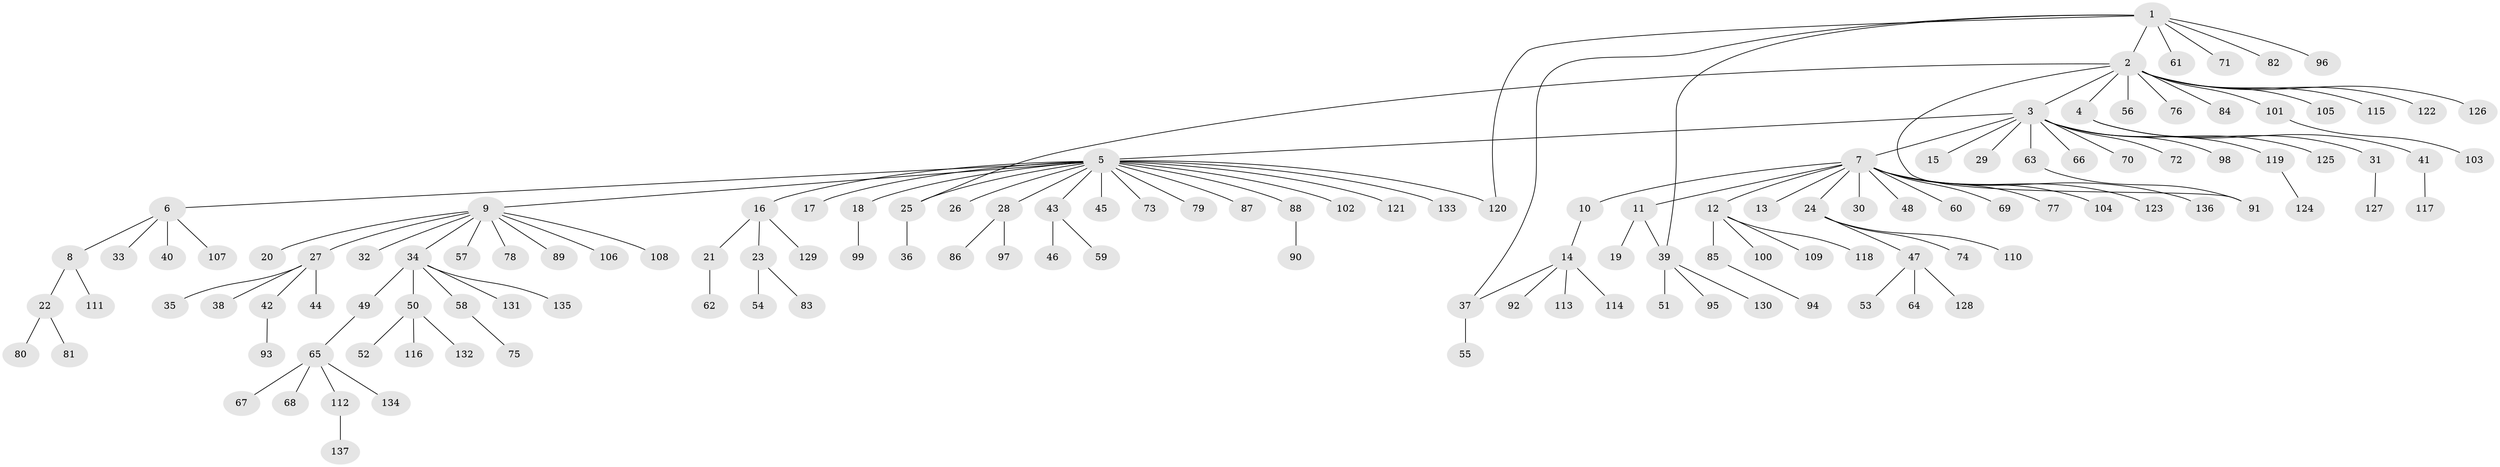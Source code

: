 // Generated by graph-tools (version 1.1) at 2025/35/03/09/25 02:35:34]
// undirected, 137 vertices, 141 edges
graph export_dot {
graph [start="1"]
  node [color=gray90,style=filled];
  1;
  2;
  3;
  4;
  5;
  6;
  7;
  8;
  9;
  10;
  11;
  12;
  13;
  14;
  15;
  16;
  17;
  18;
  19;
  20;
  21;
  22;
  23;
  24;
  25;
  26;
  27;
  28;
  29;
  30;
  31;
  32;
  33;
  34;
  35;
  36;
  37;
  38;
  39;
  40;
  41;
  42;
  43;
  44;
  45;
  46;
  47;
  48;
  49;
  50;
  51;
  52;
  53;
  54;
  55;
  56;
  57;
  58;
  59;
  60;
  61;
  62;
  63;
  64;
  65;
  66;
  67;
  68;
  69;
  70;
  71;
  72;
  73;
  74;
  75;
  76;
  77;
  78;
  79;
  80;
  81;
  82;
  83;
  84;
  85;
  86;
  87;
  88;
  89;
  90;
  91;
  92;
  93;
  94;
  95;
  96;
  97;
  98;
  99;
  100;
  101;
  102;
  103;
  104;
  105;
  106;
  107;
  108;
  109;
  110;
  111;
  112;
  113;
  114;
  115;
  116;
  117;
  118;
  119;
  120;
  121;
  122;
  123;
  124;
  125;
  126;
  127;
  128;
  129;
  130;
  131;
  132;
  133;
  134;
  135;
  136;
  137;
  1 -- 2;
  1 -- 37;
  1 -- 39;
  1 -- 61;
  1 -- 71;
  1 -- 82;
  1 -- 96;
  1 -- 120;
  2 -- 3;
  2 -- 4;
  2 -- 25;
  2 -- 56;
  2 -- 76;
  2 -- 84;
  2 -- 91;
  2 -- 101;
  2 -- 105;
  2 -- 115;
  2 -- 122;
  2 -- 126;
  3 -- 5;
  3 -- 7;
  3 -- 15;
  3 -- 29;
  3 -- 63;
  3 -- 66;
  3 -- 70;
  3 -- 72;
  3 -- 98;
  3 -- 119;
  3 -- 125;
  4 -- 31;
  4 -- 41;
  5 -- 6;
  5 -- 9;
  5 -- 16;
  5 -- 17;
  5 -- 18;
  5 -- 25;
  5 -- 26;
  5 -- 28;
  5 -- 43;
  5 -- 45;
  5 -- 73;
  5 -- 79;
  5 -- 87;
  5 -- 88;
  5 -- 102;
  5 -- 120;
  5 -- 121;
  5 -- 133;
  6 -- 8;
  6 -- 33;
  6 -- 40;
  6 -- 107;
  7 -- 10;
  7 -- 11;
  7 -- 12;
  7 -- 13;
  7 -- 24;
  7 -- 30;
  7 -- 48;
  7 -- 60;
  7 -- 69;
  7 -- 77;
  7 -- 104;
  7 -- 123;
  7 -- 136;
  8 -- 22;
  8 -- 111;
  9 -- 20;
  9 -- 27;
  9 -- 32;
  9 -- 34;
  9 -- 57;
  9 -- 78;
  9 -- 89;
  9 -- 106;
  9 -- 108;
  10 -- 14;
  11 -- 19;
  11 -- 39;
  12 -- 85;
  12 -- 100;
  12 -- 109;
  12 -- 118;
  14 -- 37;
  14 -- 92;
  14 -- 113;
  14 -- 114;
  16 -- 21;
  16 -- 23;
  16 -- 129;
  18 -- 99;
  21 -- 62;
  22 -- 80;
  22 -- 81;
  23 -- 54;
  23 -- 83;
  24 -- 47;
  24 -- 74;
  24 -- 110;
  25 -- 36;
  27 -- 35;
  27 -- 38;
  27 -- 42;
  27 -- 44;
  28 -- 86;
  28 -- 97;
  31 -- 127;
  34 -- 49;
  34 -- 50;
  34 -- 58;
  34 -- 131;
  34 -- 135;
  37 -- 55;
  39 -- 51;
  39 -- 95;
  39 -- 130;
  41 -- 117;
  42 -- 93;
  43 -- 46;
  43 -- 59;
  47 -- 53;
  47 -- 64;
  47 -- 128;
  49 -- 65;
  50 -- 52;
  50 -- 116;
  50 -- 132;
  58 -- 75;
  63 -- 91;
  65 -- 67;
  65 -- 68;
  65 -- 112;
  65 -- 134;
  85 -- 94;
  88 -- 90;
  101 -- 103;
  112 -- 137;
  119 -- 124;
}
